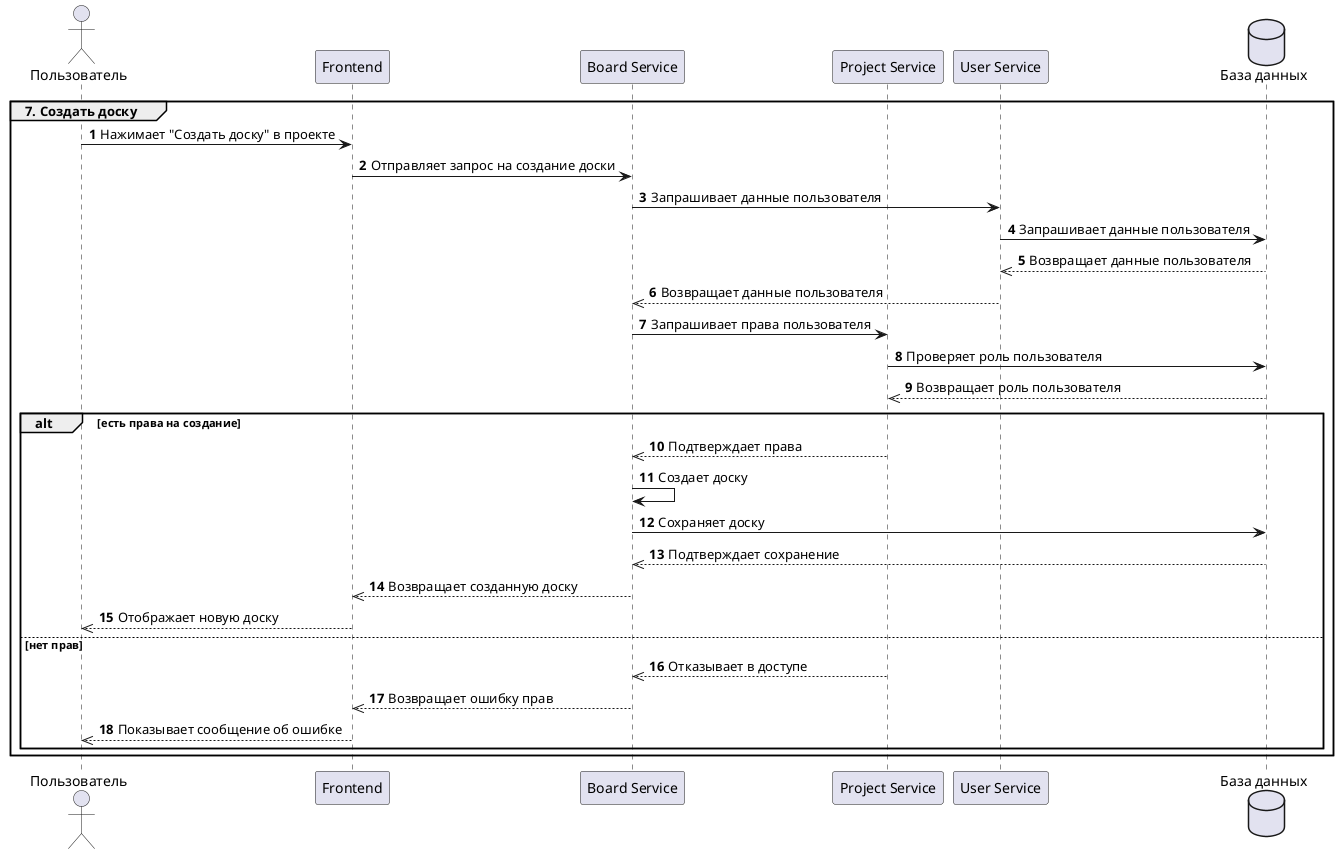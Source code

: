 @startuml create_board
autonumber
actor "Пользователь" as d
participant "Frontend" as f
participant "Board Service" as b
' database "Board DB" as project_db
participant "Project Service" as p
' database "Project DB" as project_db
participant "User Service" as u
database "База данных" as project_db

group 7. Создать доску
d -> f : Нажимает "Создать доску" в проекте
f -> b : Отправляет запрос на создание доски

b -> u : Запрашивает данные пользователя
u -> project_db : Запрашивает данные пользователя
project_db -->> u : Возвращает данные пользователя
u -->> b : Возвращает данные пользователя
b -> p : Запрашивает права пользователя
p -> project_db : Проверяет роль пользователя
project_db -->> p : Возвращает роль пользователя
alt есть права на создание
    p -->> b : Подтверждает права
    b -> b : Создает доску
    b -> project_db : Сохраняет доску
    project_db -->> b : Подтверждает сохранение
    b -->> f : Возвращает созданную доску
    f -->> d : Отображает новую доску
else нет прав
    p -->> b : Отказывает в доступе
    b -->> f : Возвращает ошибку прав
    f -->> d : Показывает сообщение об ошибке
end
end
@enduml